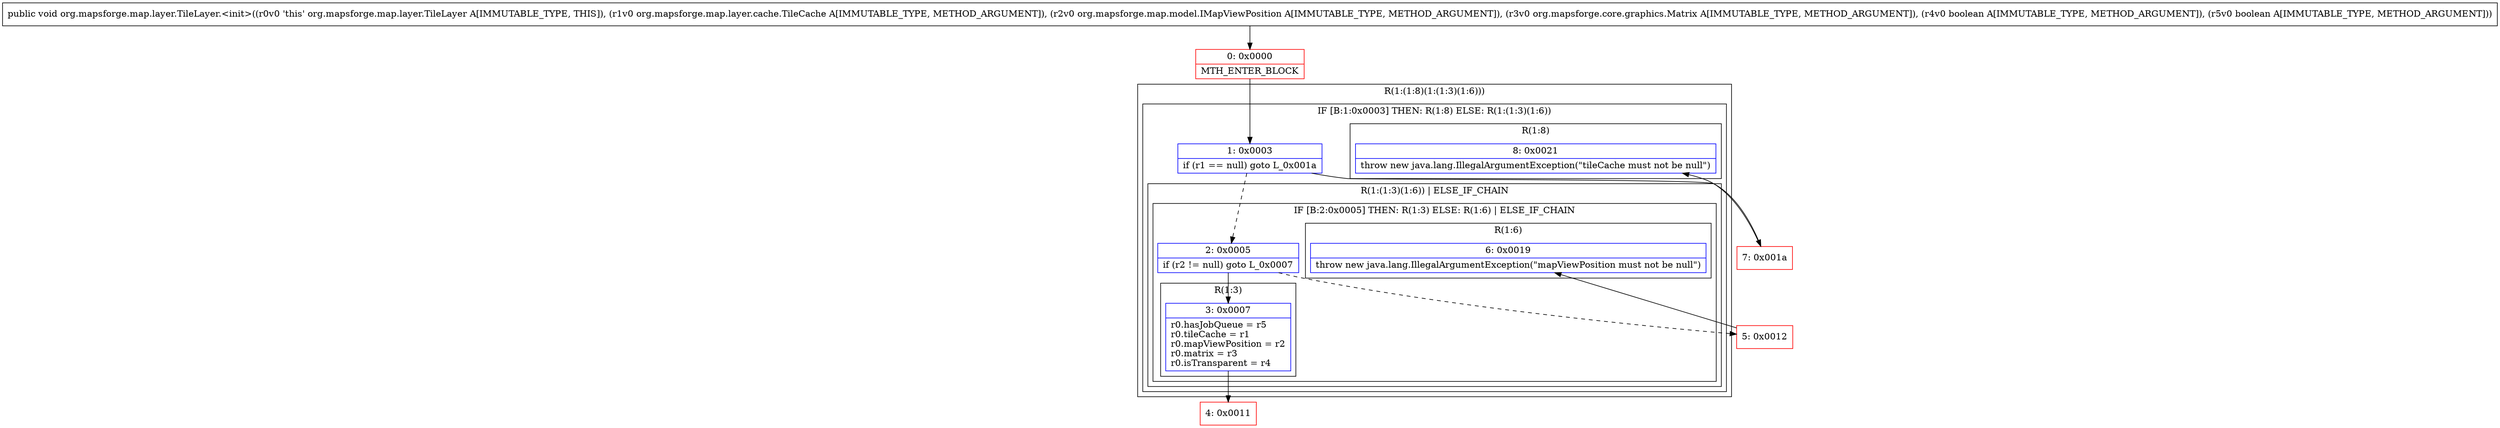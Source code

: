 digraph "CFG fororg.mapsforge.map.layer.TileLayer.\<init\>(Lorg\/mapsforge\/map\/layer\/cache\/TileCache;Lorg\/mapsforge\/map\/model\/IMapViewPosition;Lorg\/mapsforge\/core\/graphics\/Matrix;ZZ)V" {
subgraph cluster_Region_821007630 {
label = "R(1:(1:8)(1:(1:3)(1:6)))";
node [shape=record,color=blue];
subgraph cluster_IfRegion_1412681558 {
label = "IF [B:1:0x0003] THEN: R(1:8) ELSE: R(1:(1:3)(1:6))";
node [shape=record,color=blue];
Node_1 [shape=record,label="{1\:\ 0x0003|if (r1 == null) goto L_0x001a\l}"];
subgraph cluster_Region_1555794144 {
label = "R(1:8)";
node [shape=record,color=blue];
Node_8 [shape=record,label="{8\:\ 0x0021|throw new java.lang.IllegalArgumentException(\"tileCache must not be null\")\l}"];
}
subgraph cluster_Region_1949986587 {
label = "R(1:(1:3)(1:6)) | ELSE_IF_CHAIN\l";
node [shape=record,color=blue];
subgraph cluster_IfRegion_942789495 {
label = "IF [B:2:0x0005] THEN: R(1:3) ELSE: R(1:6) | ELSE_IF_CHAIN\l";
node [shape=record,color=blue];
Node_2 [shape=record,label="{2\:\ 0x0005|if (r2 != null) goto L_0x0007\l}"];
subgraph cluster_Region_1924330072 {
label = "R(1:3)";
node [shape=record,color=blue];
Node_3 [shape=record,label="{3\:\ 0x0007|r0.hasJobQueue = r5\lr0.tileCache = r1\lr0.mapViewPosition = r2\lr0.matrix = r3\lr0.isTransparent = r4\l}"];
}
subgraph cluster_Region_1917749350 {
label = "R(1:6)";
node [shape=record,color=blue];
Node_6 [shape=record,label="{6\:\ 0x0019|throw new java.lang.IllegalArgumentException(\"mapViewPosition must not be null\")\l}"];
}
}
}
}
}
Node_0 [shape=record,color=red,label="{0\:\ 0x0000|MTH_ENTER_BLOCK\l}"];
Node_4 [shape=record,color=red,label="{4\:\ 0x0011}"];
Node_5 [shape=record,color=red,label="{5\:\ 0x0012}"];
Node_7 [shape=record,color=red,label="{7\:\ 0x001a}"];
MethodNode[shape=record,label="{public void org.mapsforge.map.layer.TileLayer.\<init\>((r0v0 'this' org.mapsforge.map.layer.TileLayer A[IMMUTABLE_TYPE, THIS]), (r1v0 org.mapsforge.map.layer.cache.TileCache A[IMMUTABLE_TYPE, METHOD_ARGUMENT]), (r2v0 org.mapsforge.map.model.IMapViewPosition A[IMMUTABLE_TYPE, METHOD_ARGUMENT]), (r3v0 org.mapsforge.core.graphics.Matrix A[IMMUTABLE_TYPE, METHOD_ARGUMENT]), (r4v0 boolean A[IMMUTABLE_TYPE, METHOD_ARGUMENT]), (r5v0 boolean A[IMMUTABLE_TYPE, METHOD_ARGUMENT])) }"];
MethodNode -> Node_0;
Node_1 -> Node_2[style=dashed];
Node_1 -> Node_7;
Node_2 -> Node_3;
Node_2 -> Node_5[style=dashed];
Node_3 -> Node_4;
Node_0 -> Node_1;
Node_5 -> Node_6;
Node_7 -> Node_8;
}

